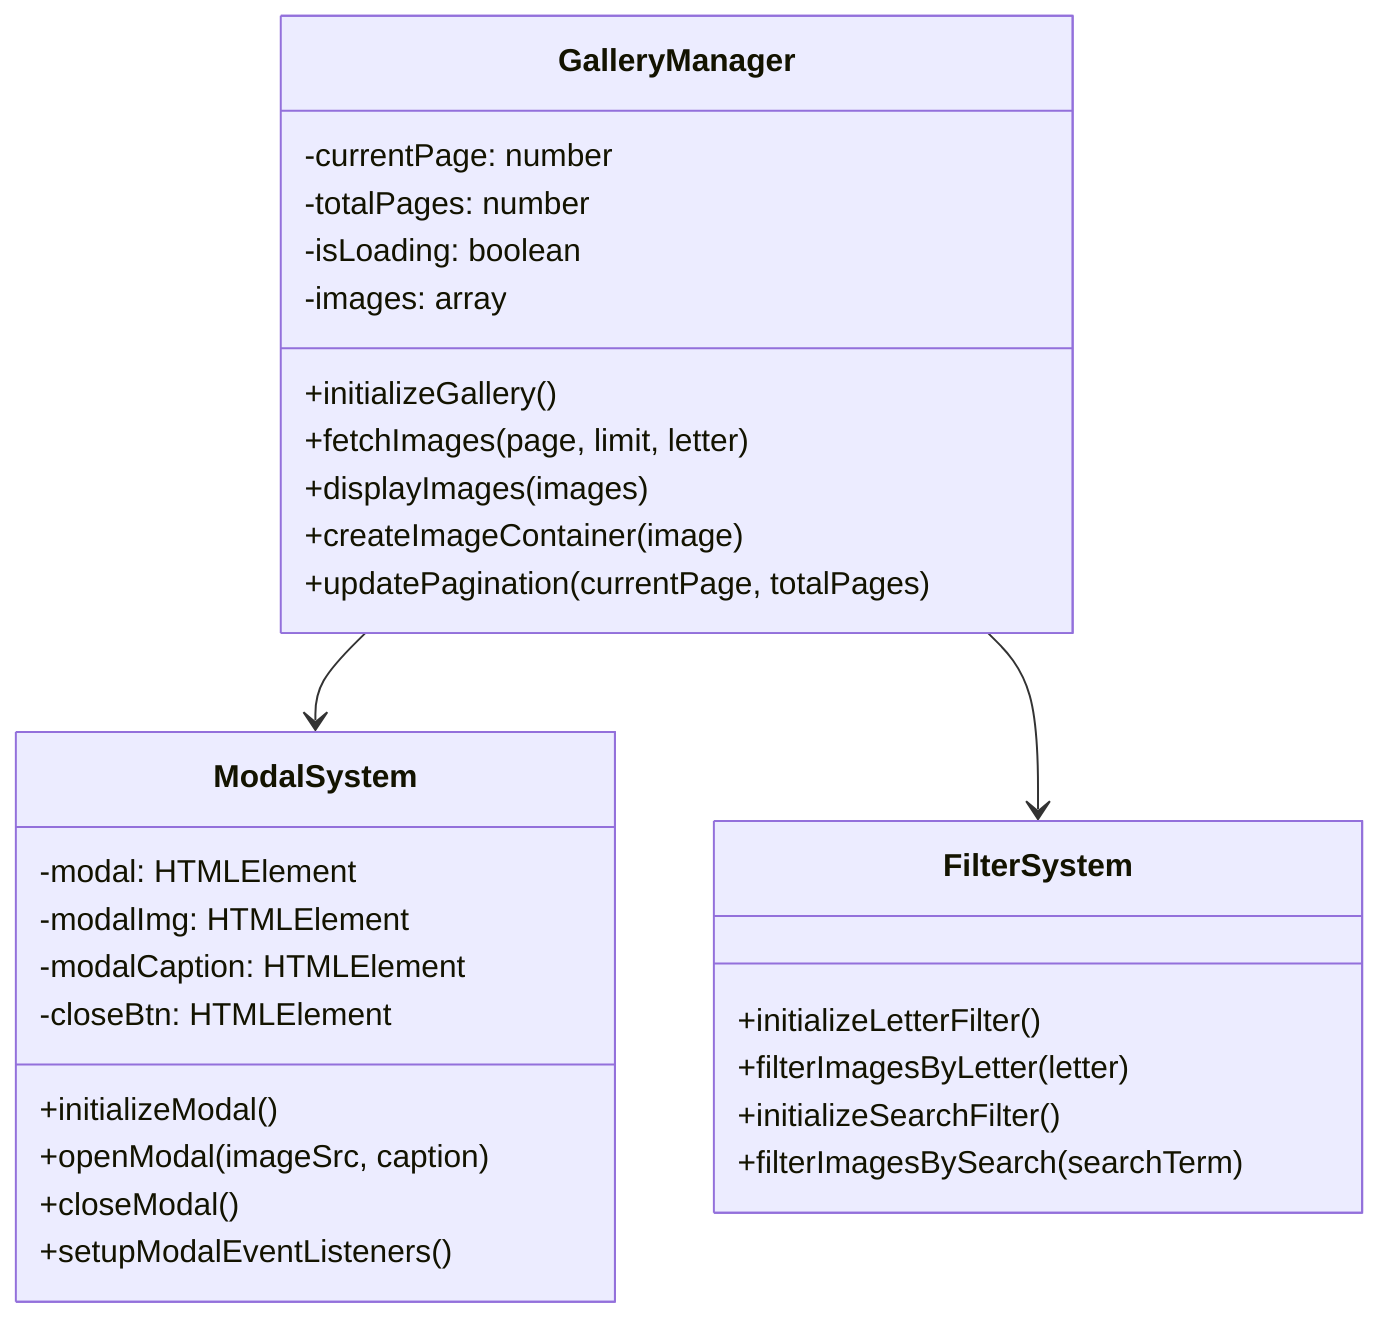 classDiagram
    class GalleryManager {
        -currentPage: number
        -totalPages: number
        -isLoading: boolean
        -images: array
        +initializeGallery()
        +fetchImages(page, limit, letter)
        +displayImages(images)
        +createImageContainer(image)
        +updatePagination(currentPage, totalPages)
    }

    class ModalSystem {
        -modal: HTMLElement
        -modalImg: HTMLElement
        -modalCaption: HTMLElement
        -closeBtn: HTMLElement
        +initializeModal()
        +openModal(imageSrc, caption)
        +closeModal()
        +setupModalEventListeners()
    }

    class FilterSystem {
        +initializeLetterFilter()
        +filterImagesByLetter(letter)
        +initializeSearchFilter()
        +filterImagesBySearch(searchTerm)
    }

    GalleryManager --> ModalSystem
    GalleryManager --> FilterSystem